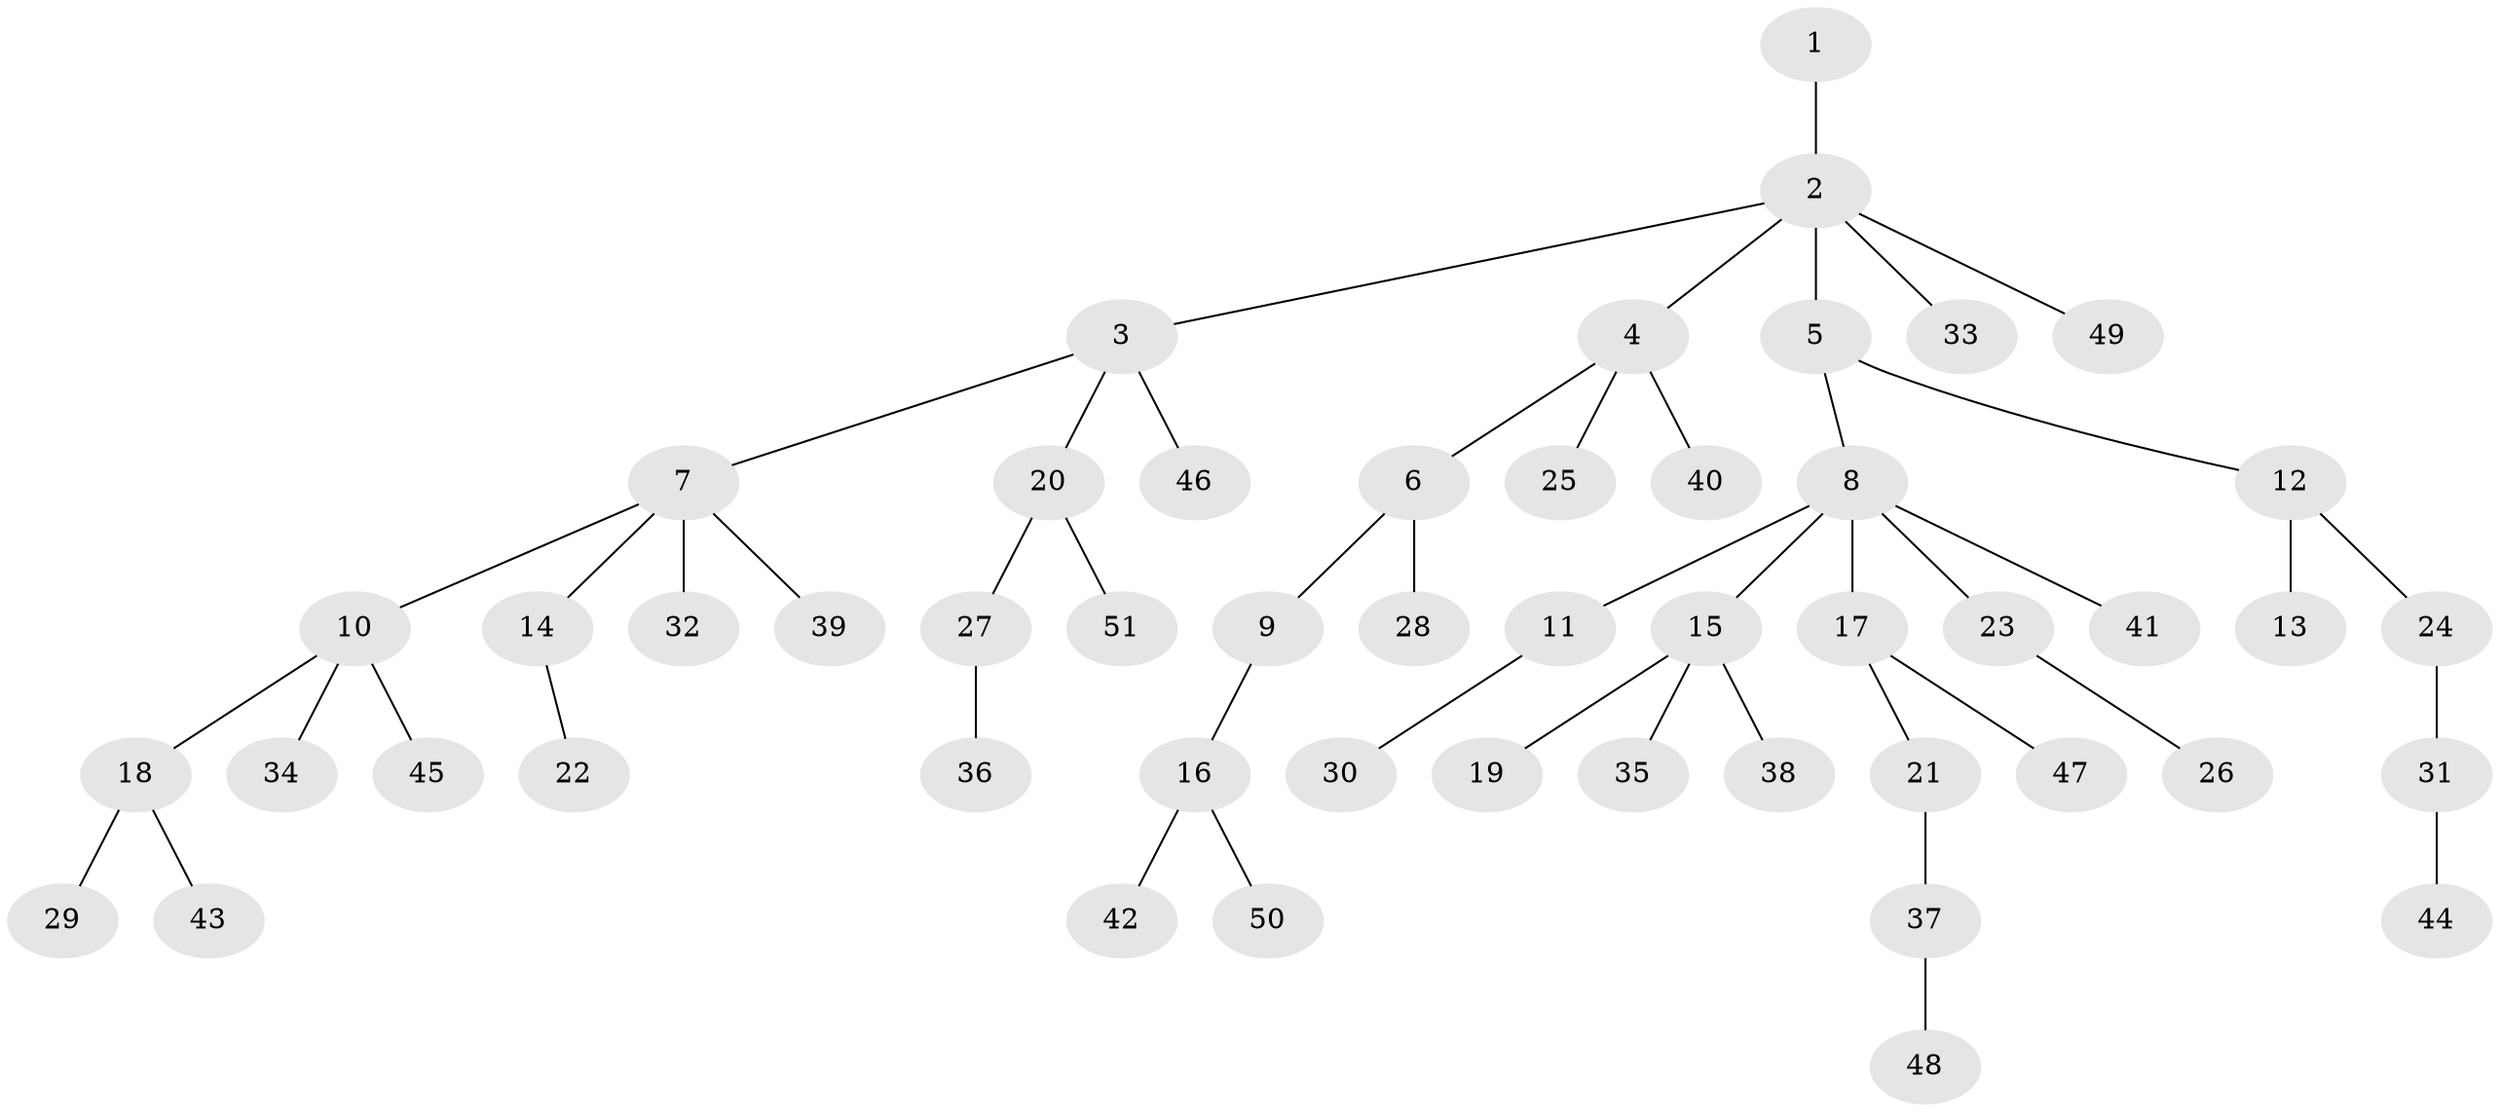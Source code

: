 // Generated by graph-tools (version 1.1) at 2025/52/03/09/25 04:52:40]
// undirected, 51 vertices, 50 edges
graph export_dot {
graph [start="1"]
  node [color=gray90,style=filled];
  1;
  2;
  3;
  4;
  5;
  6;
  7;
  8;
  9;
  10;
  11;
  12;
  13;
  14;
  15;
  16;
  17;
  18;
  19;
  20;
  21;
  22;
  23;
  24;
  25;
  26;
  27;
  28;
  29;
  30;
  31;
  32;
  33;
  34;
  35;
  36;
  37;
  38;
  39;
  40;
  41;
  42;
  43;
  44;
  45;
  46;
  47;
  48;
  49;
  50;
  51;
  1 -- 2;
  2 -- 3;
  2 -- 4;
  2 -- 5;
  2 -- 33;
  2 -- 49;
  3 -- 7;
  3 -- 20;
  3 -- 46;
  4 -- 6;
  4 -- 25;
  4 -- 40;
  5 -- 8;
  5 -- 12;
  6 -- 9;
  6 -- 28;
  7 -- 10;
  7 -- 14;
  7 -- 32;
  7 -- 39;
  8 -- 11;
  8 -- 15;
  8 -- 17;
  8 -- 23;
  8 -- 41;
  9 -- 16;
  10 -- 18;
  10 -- 34;
  10 -- 45;
  11 -- 30;
  12 -- 13;
  12 -- 24;
  14 -- 22;
  15 -- 19;
  15 -- 35;
  15 -- 38;
  16 -- 42;
  16 -- 50;
  17 -- 21;
  17 -- 47;
  18 -- 29;
  18 -- 43;
  20 -- 27;
  20 -- 51;
  21 -- 37;
  23 -- 26;
  24 -- 31;
  27 -- 36;
  31 -- 44;
  37 -- 48;
}
